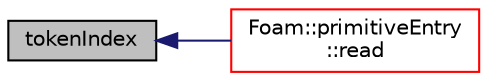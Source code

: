 digraph "tokenIndex"
{
  bgcolor="transparent";
  edge [fontname="Helvetica",fontsize="10",labelfontname="Helvetica",labelfontsize="10"];
  node [fontname="Helvetica",fontsize="10",shape=record];
  rankdir="LR";
  Node1 [label="tokenIndex",height=0.2,width=0.4,color="black", fillcolor="grey75", style="filled", fontcolor="black"];
  Node1 -> Node2 [dir="back",color="midnightblue",fontsize="10",style="solid",fontname="Helvetica"];
  Node2 [label="Foam::primitiveEntry\l::read",height=0.2,width=0.4,color="red",URL="$a01972.html#aec631c08ab1cd21bac04fbc797c9c5fb",tooltip="Read tokens from the given stream. "];
}
